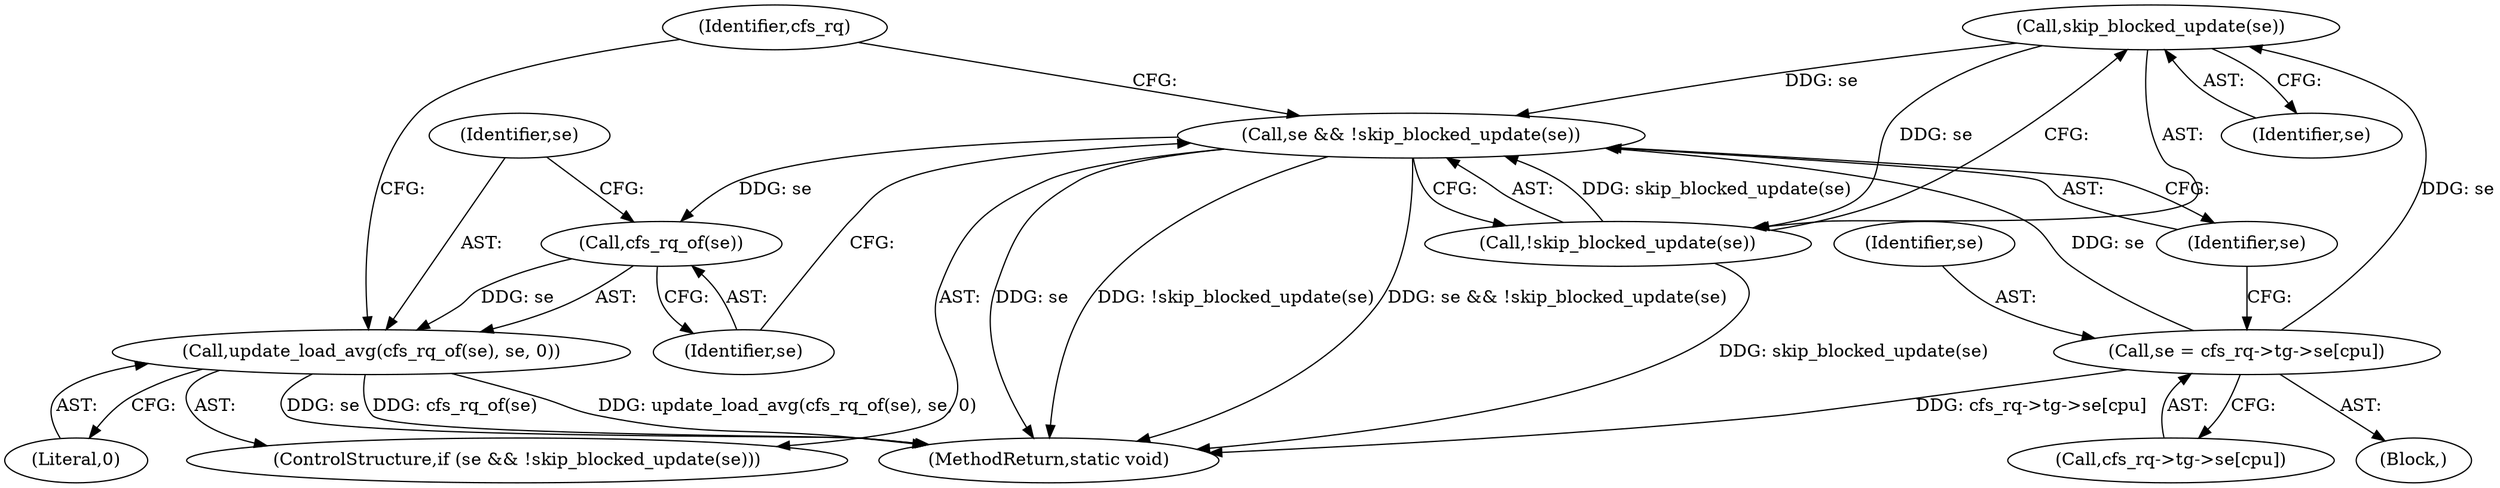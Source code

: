 digraph "0_linux_c40f7d74c741a907cfaeb73a7697081881c497d0_1@API" {
"1000153" [label="(Call,skip_blocked_update(se))"];
"1000140" [label="(Call,se = cfs_rq->tg->se[cpu])"];
"1000150" [label="(Call,se && !skip_blocked_update(se))"];
"1000156" [label="(Call,cfs_rq_of(se))"];
"1000155" [label="(Call,update_load_avg(cfs_rq_of(se), se, 0))"];
"1000152" [label="(Call,!skip_blocked_update(se))"];
"1000149" [label="(ControlStructure,if (se && !skip_blocked_update(se)))"];
"1000153" [label="(Call,skip_blocked_update(se))"];
"1000152" [label="(Call,!skip_blocked_update(se))"];
"1000155" [label="(Call,update_load_avg(cfs_rq_of(se), se, 0))"];
"1000154" [label="(Identifier,se)"];
"1000156" [label="(Call,cfs_rq_of(se))"];
"1000159" [label="(Literal,0)"];
"1000140" [label="(Call,se = cfs_rq->tg->se[cpu])"];
"1000142" [label="(Call,cfs_rq->tg->se[cpu])"];
"1000158" [label="(Identifier,se)"];
"1000162" [label="(Identifier,cfs_rq)"];
"1000150" [label="(Call,se && !skip_blocked_update(se))"];
"1000141" [label="(Identifier,se)"];
"1000151" [label="(Identifier,se)"];
"1000214" [label="(MethodReturn,static void)"];
"1000157" [label="(Identifier,se)"];
"1000126" [label="(Block,)"];
"1000153" -> "1000152"  [label="AST: "];
"1000153" -> "1000154"  [label="CFG: "];
"1000154" -> "1000153"  [label="AST: "];
"1000152" -> "1000153"  [label="CFG: "];
"1000153" -> "1000150"  [label="DDG: se"];
"1000153" -> "1000152"  [label="DDG: se"];
"1000140" -> "1000153"  [label="DDG: se"];
"1000140" -> "1000126"  [label="AST: "];
"1000140" -> "1000142"  [label="CFG: "];
"1000141" -> "1000140"  [label="AST: "];
"1000142" -> "1000140"  [label="AST: "];
"1000151" -> "1000140"  [label="CFG: "];
"1000140" -> "1000214"  [label="DDG: cfs_rq->tg->se[cpu]"];
"1000140" -> "1000150"  [label="DDG: se"];
"1000150" -> "1000149"  [label="AST: "];
"1000150" -> "1000151"  [label="CFG: "];
"1000150" -> "1000152"  [label="CFG: "];
"1000151" -> "1000150"  [label="AST: "];
"1000152" -> "1000150"  [label="AST: "];
"1000157" -> "1000150"  [label="CFG: "];
"1000162" -> "1000150"  [label="CFG: "];
"1000150" -> "1000214"  [label="DDG: se"];
"1000150" -> "1000214"  [label="DDG: !skip_blocked_update(se)"];
"1000150" -> "1000214"  [label="DDG: se && !skip_blocked_update(se)"];
"1000152" -> "1000150"  [label="DDG: skip_blocked_update(se)"];
"1000150" -> "1000156"  [label="DDG: se"];
"1000156" -> "1000155"  [label="AST: "];
"1000156" -> "1000157"  [label="CFG: "];
"1000157" -> "1000156"  [label="AST: "];
"1000158" -> "1000156"  [label="CFG: "];
"1000156" -> "1000155"  [label="DDG: se"];
"1000155" -> "1000149"  [label="AST: "];
"1000155" -> "1000159"  [label="CFG: "];
"1000158" -> "1000155"  [label="AST: "];
"1000159" -> "1000155"  [label="AST: "];
"1000162" -> "1000155"  [label="CFG: "];
"1000155" -> "1000214"  [label="DDG: cfs_rq_of(se)"];
"1000155" -> "1000214"  [label="DDG: update_load_avg(cfs_rq_of(se), se, 0)"];
"1000155" -> "1000214"  [label="DDG: se"];
"1000152" -> "1000214"  [label="DDG: skip_blocked_update(se)"];
}
